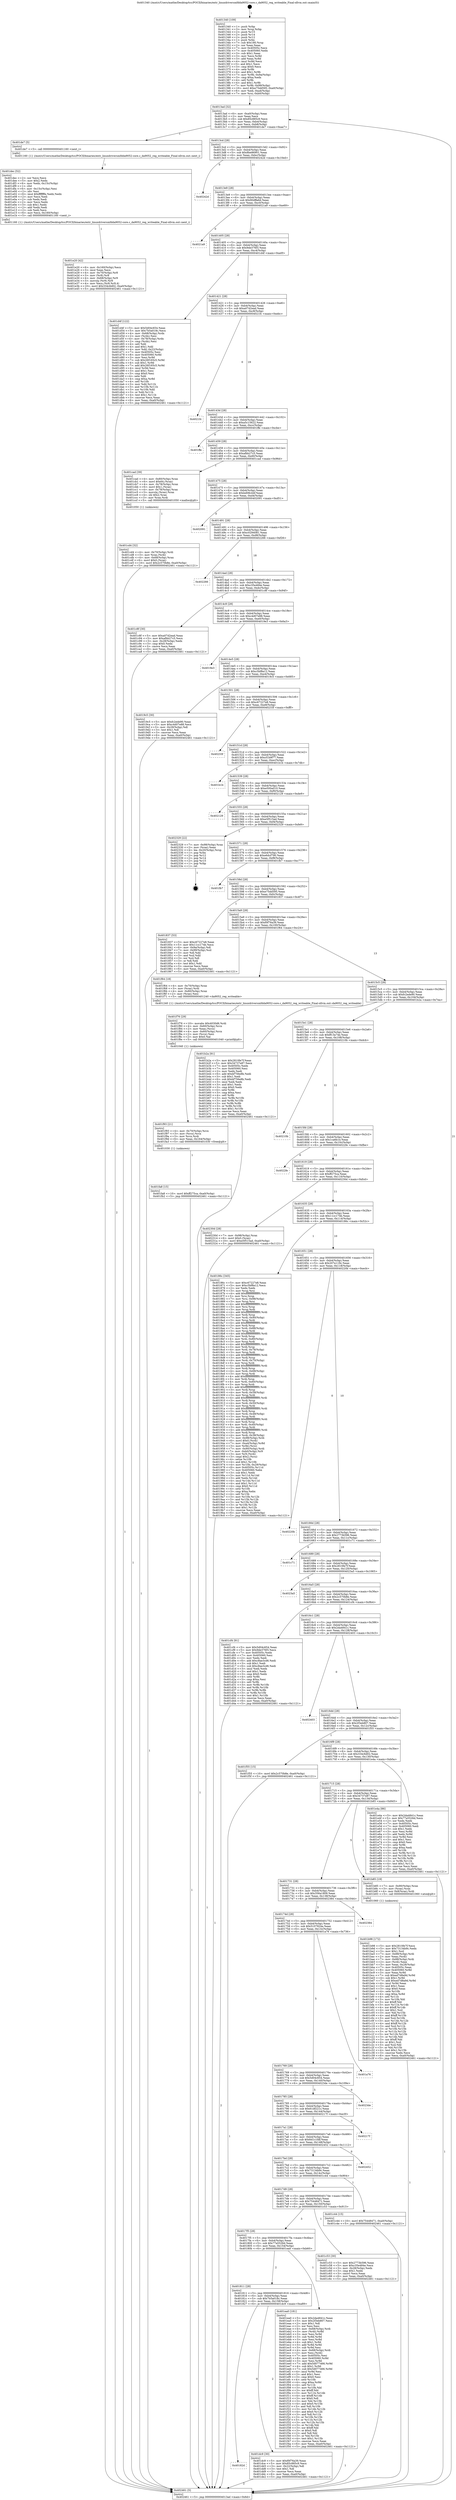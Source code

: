 digraph "0x401340" {
  label = "0x401340 (/mnt/c/Users/mathe/Desktop/tcc/POCII/binaries/extr_linuxdriversmfdda9052-core.c_da9052_reg_writeable_Final-ollvm.out::main(0))"
  labelloc = "t"
  node[shape=record]

  Entry [label="",width=0.3,height=0.3,shape=circle,fillcolor=black,style=filled]
  "0x4013ad" [label="{
     0x4013ad [32]\l
     | [instrs]\l
     &nbsp;&nbsp;0x4013ad \<+6\>: mov -0xa0(%rbp),%eax\l
     &nbsp;&nbsp;0x4013b3 \<+2\>: mov %eax,%ecx\l
     &nbsp;&nbsp;0x4013b5 \<+6\>: sub $0x85c885c9,%ecx\l
     &nbsp;&nbsp;0x4013bb \<+6\>: mov %eax,-0xb4(%rbp)\l
     &nbsp;&nbsp;0x4013c1 \<+6\>: mov %ecx,-0xb8(%rbp)\l
     &nbsp;&nbsp;0x4013c7 \<+6\>: je 0000000000401de7 \<main+0xaa7\>\l
  }"]
  "0x401de7" [label="{
     0x401de7 [5]\l
     | [instrs]\l
     &nbsp;&nbsp;0x401de7 \<+5\>: call 0000000000401160 \<next_i\>\l
     | [calls]\l
     &nbsp;&nbsp;0x401160 \{1\} (/mnt/c/Users/mathe/Desktop/tcc/POCII/binaries/extr_linuxdriversmfdda9052-core.c_da9052_reg_writeable_Final-ollvm.out::next_i)\l
  }"]
  "0x4013cd" [label="{
     0x4013cd [28]\l
     | [instrs]\l
     &nbsp;&nbsp;0x4013cd \<+5\>: jmp 00000000004013d2 \<main+0x92\>\l
     &nbsp;&nbsp;0x4013d2 \<+6\>: mov -0xb4(%rbp),%eax\l
     &nbsp;&nbsp;0x4013d8 \<+5\>: sub $0x8be86901,%eax\l
     &nbsp;&nbsp;0x4013dd \<+6\>: mov %eax,-0xbc(%rbp)\l
     &nbsp;&nbsp;0x4013e3 \<+6\>: je 000000000040242d \<main+0x10ed\>\l
  }"]
  Exit [label="",width=0.3,height=0.3,shape=circle,fillcolor=black,style=filled,peripheries=2]
  "0x40242d" [label="{
     0x40242d\l
  }", style=dashed]
  "0x4013e9" [label="{
     0x4013e9 [28]\l
     | [instrs]\l
     &nbsp;&nbsp;0x4013e9 \<+5\>: jmp 00000000004013ee \<main+0xae\>\l
     &nbsp;&nbsp;0x4013ee \<+6\>: mov -0xb4(%rbp),%eax\l
     &nbsp;&nbsp;0x4013f4 \<+5\>: sub $0x90dffa6d,%eax\l
     &nbsp;&nbsp;0x4013f9 \<+6\>: mov %eax,-0xc0(%rbp)\l
     &nbsp;&nbsp;0x4013ff \<+6\>: je 00000000004021a9 \<main+0xe69\>\l
  }"]
  "0x401fa8" [label="{
     0x401fa8 [15]\l
     | [instrs]\l
     &nbsp;&nbsp;0x401fa8 \<+10\>: movl $0xff275ca,-0xa0(%rbp)\l
     &nbsp;&nbsp;0x401fb2 \<+5\>: jmp 0000000000402461 \<main+0x1121\>\l
  }"]
  "0x4021a9" [label="{
     0x4021a9\l
  }", style=dashed]
  "0x401405" [label="{
     0x401405 [28]\l
     | [instrs]\l
     &nbsp;&nbsp;0x401405 \<+5\>: jmp 000000000040140a \<main+0xca\>\l
     &nbsp;&nbsp;0x40140a \<+6\>: mov -0xb4(%rbp),%eax\l
     &nbsp;&nbsp;0x401410 \<+5\>: sub $0x9de376f3,%eax\l
     &nbsp;&nbsp;0x401415 \<+6\>: mov %eax,-0xc4(%rbp)\l
     &nbsp;&nbsp;0x40141b \<+6\>: je 0000000000401d4f \<main+0xa0f\>\l
  }"]
  "0x401f93" [label="{
     0x401f93 [21]\l
     | [instrs]\l
     &nbsp;&nbsp;0x401f93 \<+4\>: mov -0x70(%rbp),%rcx\l
     &nbsp;&nbsp;0x401f97 \<+3\>: mov (%rcx),%rcx\l
     &nbsp;&nbsp;0x401f9a \<+3\>: mov %rcx,%rdi\l
     &nbsp;&nbsp;0x401f9d \<+6\>: mov %eax,-0x164(%rbp)\l
     &nbsp;&nbsp;0x401fa3 \<+5\>: call 0000000000401030 \<free@plt\>\l
     | [calls]\l
     &nbsp;&nbsp;0x401030 \{1\} (unknown)\l
  }"]
  "0x401d4f" [label="{
     0x401d4f [122]\l
     | [instrs]\l
     &nbsp;&nbsp;0x401d4f \<+5\>: mov $0x5d04c654,%eax\l
     &nbsp;&nbsp;0x401d54 \<+5\>: mov $0x7b5a018c,%ecx\l
     &nbsp;&nbsp;0x401d59 \<+4\>: mov -0x68(%rbp),%rdx\l
     &nbsp;&nbsp;0x401d5d \<+2\>: mov (%rdx),%esi\l
     &nbsp;&nbsp;0x401d5f \<+4\>: mov -0x78(%rbp),%rdx\l
     &nbsp;&nbsp;0x401d63 \<+2\>: cmp (%rdx),%esi\l
     &nbsp;&nbsp;0x401d65 \<+4\>: setl %dil\l
     &nbsp;&nbsp;0x401d69 \<+4\>: and $0x1,%dil\l
     &nbsp;&nbsp;0x401d6d \<+4\>: mov %dil,-0x22(%rbp)\l
     &nbsp;&nbsp;0x401d71 \<+7\>: mov 0x40505c,%esi\l
     &nbsp;&nbsp;0x401d78 \<+8\>: mov 0x405060,%r8d\l
     &nbsp;&nbsp;0x401d80 \<+3\>: mov %esi,%r9d\l
     &nbsp;&nbsp;0x401d83 \<+7\>: sub $0x26f165c5,%r9d\l
     &nbsp;&nbsp;0x401d8a \<+4\>: sub $0x1,%r9d\l
     &nbsp;&nbsp;0x401d8e \<+7\>: add $0x26f165c5,%r9d\l
     &nbsp;&nbsp;0x401d95 \<+4\>: imul %r9d,%esi\l
     &nbsp;&nbsp;0x401d99 \<+3\>: and $0x1,%esi\l
     &nbsp;&nbsp;0x401d9c \<+3\>: cmp $0x0,%esi\l
     &nbsp;&nbsp;0x401d9f \<+4\>: sete %dil\l
     &nbsp;&nbsp;0x401da3 \<+4\>: cmp $0xa,%r8d\l
     &nbsp;&nbsp;0x401da7 \<+4\>: setl %r10b\l
     &nbsp;&nbsp;0x401dab \<+3\>: mov %dil,%r11b\l
     &nbsp;&nbsp;0x401dae \<+3\>: and %r10b,%r11b\l
     &nbsp;&nbsp;0x401db1 \<+3\>: xor %r10b,%dil\l
     &nbsp;&nbsp;0x401db4 \<+3\>: or %dil,%r11b\l
     &nbsp;&nbsp;0x401db7 \<+4\>: test $0x1,%r11b\l
     &nbsp;&nbsp;0x401dbb \<+3\>: cmovne %ecx,%eax\l
     &nbsp;&nbsp;0x401dbe \<+6\>: mov %eax,-0xa0(%rbp)\l
     &nbsp;&nbsp;0x401dc4 \<+5\>: jmp 0000000000402461 \<main+0x1121\>\l
  }"]
  "0x401421" [label="{
     0x401421 [28]\l
     | [instrs]\l
     &nbsp;&nbsp;0x401421 \<+5\>: jmp 0000000000401426 \<main+0xe6\>\l
     &nbsp;&nbsp;0x401426 \<+6\>: mov -0xb4(%rbp),%eax\l
     &nbsp;&nbsp;0x40142c \<+5\>: sub $0xa07d2ead,%eax\l
     &nbsp;&nbsp;0x401431 \<+6\>: mov %eax,-0xc8(%rbp)\l
     &nbsp;&nbsp;0x401437 \<+6\>: je 00000000004021fc \<main+0xebc\>\l
  }"]
  "0x401f76" [label="{
     0x401f76 [29]\l
     | [instrs]\l
     &nbsp;&nbsp;0x401f76 \<+10\>: movabs $0x4030d6,%rdi\l
     &nbsp;&nbsp;0x401f80 \<+4\>: mov -0x60(%rbp),%rcx\l
     &nbsp;&nbsp;0x401f84 \<+2\>: mov %eax,(%rcx)\l
     &nbsp;&nbsp;0x401f86 \<+4\>: mov -0x60(%rbp),%rcx\l
     &nbsp;&nbsp;0x401f8a \<+2\>: mov (%rcx),%esi\l
     &nbsp;&nbsp;0x401f8c \<+2\>: mov $0x0,%al\l
     &nbsp;&nbsp;0x401f8e \<+5\>: call 0000000000401040 \<printf@plt\>\l
     | [calls]\l
     &nbsp;&nbsp;0x401040 \{1\} (unknown)\l
  }"]
  "0x4021fc" [label="{
     0x4021fc\l
  }", style=dashed]
  "0x40143d" [label="{
     0x40143d [28]\l
     | [instrs]\l
     &nbsp;&nbsp;0x40143d \<+5\>: jmp 0000000000401442 \<main+0x102\>\l
     &nbsp;&nbsp;0x401442 \<+6\>: mov -0xb4(%rbp),%eax\l
     &nbsp;&nbsp;0x401448 \<+5\>: sub $0xa5c15622,%eax\l
     &nbsp;&nbsp;0x40144d \<+6\>: mov %eax,-0xcc(%rbp)\l
     &nbsp;&nbsp;0x401453 \<+6\>: je 0000000000401ffe \<main+0xcbe\>\l
  }"]
  "0x401e20" [label="{
     0x401e20 [42]\l
     | [instrs]\l
     &nbsp;&nbsp;0x401e20 \<+6\>: mov -0x160(%rbp),%ecx\l
     &nbsp;&nbsp;0x401e26 \<+3\>: imul %eax,%ecx\l
     &nbsp;&nbsp;0x401e29 \<+4\>: mov -0x70(%rbp),%r8\l
     &nbsp;&nbsp;0x401e2d \<+3\>: mov (%r8),%r8\l
     &nbsp;&nbsp;0x401e30 \<+4\>: mov -0x68(%rbp),%r9\l
     &nbsp;&nbsp;0x401e34 \<+3\>: movslq (%r9),%r9\l
     &nbsp;&nbsp;0x401e37 \<+4\>: mov %ecx,(%r8,%r9,4)\l
     &nbsp;&nbsp;0x401e3b \<+10\>: movl $0x334c6d02,-0xa0(%rbp)\l
     &nbsp;&nbsp;0x401e45 \<+5\>: jmp 0000000000402461 \<main+0x1121\>\l
  }"]
  "0x401ffe" [label="{
     0x401ffe\l
  }", style=dashed]
  "0x401459" [label="{
     0x401459 [28]\l
     | [instrs]\l
     &nbsp;&nbsp;0x401459 \<+5\>: jmp 000000000040145e \<main+0x11e\>\l
     &nbsp;&nbsp;0x40145e \<+6\>: mov -0xb4(%rbp),%eax\l
     &nbsp;&nbsp;0x401464 \<+5\>: sub $0xafbb27c5,%eax\l
     &nbsp;&nbsp;0x401469 \<+6\>: mov %eax,-0xd0(%rbp)\l
     &nbsp;&nbsp;0x40146f \<+6\>: je 0000000000401cad \<main+0x96d\>\l
  }"]
  "0x401dec" [label="{
     0x401dec [52]\l
     | [instrs]\l
     &nbsp;&nbsp;0x401dec \<+2\>: xor %ecx,%ecx\l
     &nbsp;&nbsp;0x401dee \<+5\>: mov $0x2,%edx\l
     &nbsp;&nbsp;0x401df3 \<+6\>: mov %edx,-0x15c(%rbp)\l
     &nbsp;&nbsp;0x401df9 \<+1\>: cltd\l
     &nbsp;&nbsp;0x401dfa \<+6\>: mov -0x15c(%rbp),%esi\l
     &nbsp;&nbsp;0x401e00 \<+2\>: idiv %esi\l
     &nbsp;&nbsp;0x401e02 \<+6\>: imul $0xfffffffe,%edx,%edx\l
     &nbsp;&nbsp;0x401e08 \<+2\>: mov %ecx,%edi\l
     &nbsp;&nbsp;0x401e0a \<+2\>: sub %edx,%edi\l
     &nbsp;&nbsp;0x401e0c \<+2\>: mov %ecx,%edx\l
     &nbsp;&nbsp;0x401e0e \<+3\>: sub $0x1,%edx\l
     &nbsp;&nbsp;0x401e11 \<+2\>: add %edx,%edi\l
     &nbsp;&nbsp;0x401e13 \<+2\>: sub %edi,%ecx\l
     &nbsp;&nbsp;0x401e15 \<+6\>: mov %ecx,-0x160(%rbp)\l
     &nbsp;&nbsp;0x401e1b \<+5\>: call 0000000000401160 \<next_i\>\l
     | [calls]\l
     &nbsp;&nbsp;0x401160 \{1\} (/mnt/c/Users/mathe/Desktop/tcc/POCII/binaries/extr_linuxdriversmfdda9052-core.c_da9052_reg_writeable_Final-ollvm.out::next_i)\l
  }"]
  "0x401cad" [label="{
     0x401cad [39]\l
     | [instrs]\l
     &nbsp;&nbsp;0x401cad \<+4\>: mov -0x80(%rbp),%rax\l
     &nbsp;&nbsp;0x401cb1 \<+6\>: movl $0x64,(%rax)\l
     &nbsp;&nbsp;0x401cb7 \<+4\>: mov -0x78(%rbp),%rax\l
     &nbsp;&nbsp;0x401cbb \<+6\>: movl $0x1,(%rax)\l
     &nbsp;&nbsp;0x401cc1 \<+4\>: mov -0x78(%rbp),%rax\l
     &nbsp;&nbsp;0x401cc5 \<+3\>: movslq (%rax),%rax\l
     &nbsp;&nbsp;0x401cc8 \<+4\>: shl $0x2,%rax\l
     &nbsp;&nbsp;0x401ccc \<+3\>: mov %rax,%rdi\l
     &nbsp;&nbsp;0x401ccf \<+5\>: call 0000000000401050 \<malloc@plt\>\l
     | [calls]\l
     &nbsp;&nbsp;0x401050 \{1\} (unknown)\l
  }"]
  "0x401475" [label="{
     0x401475 [28]\l
     | [instrs]\l
     &nbsp;&nbsp;0x401475 \<+5\>: jmp 000000000040147a \<main+0x13a\>\l
     &nbsp;&nbsp;0x40147a \<+6\>: mov -0xb4(%rbp),%eax\l
     &nbsp;&nbsp;0x401480 \<+5\>: sub $0xbd08c44f,%eax\l
     &nbsp;&nbsp;0x401485 \<+6\>: mov %eax,-0xd4(%rbp)\l
     &nbsp;&nbsp;0x40148b \<+6\>: je 0000000000402091 \<main+0xd51\>\l
  }"]
  "0x40182d" [label="{
     0x40182d\l
  }", style=dashed]
  "0x402091" [label="{
     0x402091\l
  }", style=dashed]
  "0x401491" [label="{
     0x401491 [28]\l
     | [instrs]\l
     &nbsp;&nbsp;0x401491 \<+5\>: jmp 0000000000401496 \<main+0x156\>\l
     &nbsp;&nbsp;0x401496 \<+6\>: mov -0xb4(%rbp),%eax\l
     &nbsp;&nbsp;0x40149c \<+5\>: sub $0xc0294081,%eax\l
     &nbsp;&nbsp;0x4014a1 \<+6\>: mov %eax,-0xd8(%rbp)\l
     &nbsp;&nbsp;0x4014a7 \<+6\>: je 0000000000402266 \<main+0xf26\>\l
  }"]
  "0x401dc9" [label="{
     0x401dc9 [30]\l
     | [instrs]\l
     &nbsp;&nbsp;0x401dc9 \<+5\>: mov $0xf0f76a39,%eax\l
     &nbsp;&nbsp;0x401dce \<+5\>: mov $0x85c885c9,%ecx\l
     &nbsp;&nbsp;0x401dd3 \<+3\>: mov -0x22(%rbp),%dl\l
     &nbsp;&nbsp;0x401dd6 \<+3\>: test $0x1,%dl\l
     &nbsp;&nbsp;0x401dd9 \<+3\>: cmovne %ecx,%eax\l
     &nbsp;&nbsp;0x401ddc \<+6\>: mov %eax,-0xa0(%rbp)\l
     &nbsp;&nbsp;0x401de2 \<+5\>: jmp 0000000000402461 \<main+0x1121\>\l
  }"]
  "0x402266" [label="{
     0x402266\l
  }", style=dashed]
  "0x4014ad" [label="{
     0x4014ad [28]\l
     | [instrs]\l
     &nbsp;&nbsp;0x4014ad \<+5\>: jmp 00000000004014b2 \<main+0x172\>\l
     &nbsp;&nbsp;0x4014b2 \<+6\>: mov -0xb4(%rbp),%eax\l
     &nbsp;&nbsp;0x4014b8 \<+5\>: sub $0xc35e484e,%eax\l
     &nbsp;&nbsp;0x4014bd \<+6\>: mov %eax,-0xdc(%rbp)\l
     &nbsp;&nbsp;0x4014c3 \<+6\>: je 0000000000401c8f \<main+0x94f\>\l
  }"]
  "0x401811" [label="{
     0x401811 [28]\l
     | [instrs]\l
     &nbsp;&nbsp;0x401811 \<+5\>: jmp 0000000000401816 \<main+0x4d6\>\l
     &nbsp;&nbsp;0x401816 \<+6\>: mov -0xb4(%rbp),%eax\l
     &nbsp;&nbsp;0x40181c \<+5\>: sub $0x7b5a018c,%eax\l
     &nbsp;&nbsp;0x401821 \<+6\>: mov %eax,-0x158(%rbp)\l
     &nbsp;&nbsp;0x401827 \<+6\>: je 0000000000401dc9 \<main+0xa89\>\l
  }"]
  "0x401c8f" [label="{
     0x401c8f [30]\l
     | [instrs]\l
     &nbsp;&nbsp;0x401c8f \<+5\>: mov $0xa07d2ead,%eax\l
     &nbsp;&nbsp;0x401c94 \<+5\>: mov $0xafbb27c5,%ecx\l
     &nbsp;&nbsp;0x401c99 \<+3\>: mov -0x28(%rbp),%edx\l
     &nbsp;&nbsp;0x401c9c \<+3\>: cmp $0x0,%edx\l
     &nbsp;&nbsp;0x401c9f \<+3\>: cmove %ecx,%eax\l
     &nbsp;&nbsp;0x401ca2 \<+6\>: mov %eax,-0xa0(%rbp)\l
     &nbsp;&nbsp;0x401ca8 \<+5\>: jmp 0000000000402461 \<main+0x1121\>\l
  }"]
  "0x4014c9" [label="{
     0x4014c9 [28]\l
     | [instrs]\l
     &nbsp;&nbsp;0x4014c9 \<+5\>: jmp 00000000004014ce \<main+0x18e\>\l
     &nbsp;&nbsp;0x4014ce \<+6\>: mov -0xb4(%rbp),%eax\l
     &nbsp;&nbsp;0x4014d4 \<+5\>: sub $0xc4d07e88,%eax\l
     &nbsp;&nbsp;0x4014d9 \<+6\>: mov %eax,-0xe0(%rbp)\l
     &nbsp;&nbsp;0x4014df \<+6\>: je 00000000004019e3 \<main+0x6a3\>\l
  }"]
  "0x401ea0" [label="{
     0x401ea0 [181]\l
     | [instrs]\l
     &nbsp;&nbsp;0x401ea0 \<+5\>: mov $0x2da4841c,%eax\l
     &nbsp;&nbsp;0x401ea5 \<+5\>: mov $0x2f3eb807,%ecx\l
     &nbsp;&nbsp;0x401eaa \<+2\>: mov $0x1,%dl\l
     &nbsp;&nbsp;0x401eac \<+2\>: xor %esi,%esi\l
     &nbsp;&nbsp;0x401eae \<+4\>: mov -0x68(%rbp),%rdi\l
     &nbsp;&nbsp;0x401eb2 \<+3\>: mov (%rdi),%r8d\l
     &nbsp;&nbsp;0x401eb5 \<+3\>: mov %esi,%r9d\l
     &nbsp;&nbsp;0x401eb8 \<+3\>: sub %r8d,%r9d\l
     &nbsp;&nbsp;0x401ebb \<+3\>: mov %esi,%r8d\l
     &nbsp;&nbsp;0x401ebe \<+4\>: sub $0x1,%r8d\l
     &nbsp;&nbsp;0x401ec2 \<+3\>: add %r8d,%r9d\l
     &nbsp;&nbsp;0x401ec5 \<+3\>: sub %r9d,%esi\l
     &nbsp;&nbsp;0x401ec8 \<+4\>: mov -0x68(%rbp),%rdi\l
     &nbsp;&nbsp;0x401ecc \<+2\>: mov %esi,(%rdi)\l
     &nbsp;&nbsp;0x401ece \<+7\>: mov 0x40505c,%esi\l
     &nbsp;&nbsp;0x401ed5 \<+8\>: mov 0x405060,%r8d\l
     &nbsp;&nbsp;0x401edd \<+3\>: mov %esi,%r9d\l
     &nbsp;&nbsp;0x401ee0 \<+7\>: add $0x5d077466,%r9d\l
     &nbsp;&nbsp;0x401ee7 \<+4\>: sub $0x1,%r9d\l
     &nbsp;&nbsp;0x401eeb \<+7\>: sub $0x5d077466,%r9d\l
     &nbsp;&nbsp;0x401ef2 \<+4\>: imul %r9d,%esi\l
     &nbsp;&nbsp;0x401ef6 \<+3\>: and $0x1,%esi\l
     &nbsp;&nbsp;0x401ef9 \<+3\>: cmp $0x0,%esi\l
     &nbsp;&nbsp;0x401efc \<+4\>: sete %r10b\l
     &nbsp;&nbsp;0x401f00 \<+4\>: cmp $0xa,%r8d\l
     &nbsp;&nbsp;0x401f04 \<+4\>: setl %r11b\l
     &nbsp;&nbsp;0x401f08 \<+3\>: mov %r10b,%bl\l
     &nbsp;&nbsp;0x401f0b \<+3\>: xor $0xff,%bl\l
     &nbsp;&nbsp;0x401f0e \<+3\>: mov %r11b,%r14b\l
     &nbsp;&nbsp;0x401f11 \<+4\>: xor $0xff,%r14b\l
     &nbsp;&nbsp;0x401f15 \<+3\>: xor $0x0,%dl\l
     &nbsp;&nbsp;0x401f18 \<+3\>: mov %bl,%r15b\l
     &nbsp;&nbsp;0x401f1b \<+4\>: and $0x0,%r15b\l
     &nbsp;&nbsp;0x401f1f \<+3\>: and %dl,%r10b\l
     &nbsp;&nbsp;0x401f22 \<+3\>: mov %r14b,%r12b\l
     &nbsp;&nbsp;0x401f25 \<+4\>: and $0x0,%r12b\l
     &nbsp;&nbsp;0x401f29 \<+3\>: and %dl,%r11b\l
     &nbsp;&nbsp;0x401f2c \<+3\>: or %r10b,%r15b\l
     &nbsp;&nbsp;0x401f2f \<+3\>: or %r11b,%r12b\l
     &nbsp;&nbsp;0x401f32 \<+3\>: xor %r12b,%r15b\l
     &nbsp;&nbsp;0x401f35 \<+3\>: or %r14b,%bl\l
     &nbsp;&nbsp;0x401f38 \<+3\>: xor $0xff,%bl\l
     &nbsp;&nbsp;0x401f3b \<+3\>: or $0x0,%dl\l
     &nbsp;&nbsp;0x401f3e \<+2\>: and %dl,%bl\l
     &nbsp;&nbsp;0x401f40 \<+3\>: or %bl,%r15b\l
     &nbsp;&nbsp;0x401f43 \<+4\>: test $0x1,%r15b\l
     &nbsp;&nbsp;0x401f47 \<+3\>: cmovne %ecx,%eax\l
     &nbsp;&nbsp;0x401f4a \<+6\>: mov %eax,-0xa0(%rbp)\l
     &nbsp;&nbsp;0x401f50 \<+5\>: jmp 0000000000402461 \<main+0x1121\>\l
  }"]
  "0x4019e3" [label="{
     0x4019e3\l
  }", style=dashed]
  "0x4014e5" [label="{
     0x4014e5 [28]\l
     | [instrs]\l
     &nbsp;&nbsp;0x4014e5 \<+5\>: jmp 00000000004014ea \<main+0x1aa\>\l
     &nbsp;&nbsp;0x4014ea \<+6\>: mov -0xb4(%rbp),%eax\l
     &nbsp;&nbsp;0x4014f0 \<+5\>: sub $0xc5bf8a12,%eax\l
     &nbsp;&nbsp;0x4014f5 \<+6\>: mov %eax,-0xe4(%rbp)\l
     &nbsp;&nbsp;0x4014fb \<+6\>: je 00000000004019c5 \<main+0x685\>\l
  }"]
  "0x401cd4" [label="{
     0x401cd4 [32]\l
     | [instrs]\l
     &nbsp;&nbsp;0x401cd4 \<+4\>: mov -0x70(%rbp),%rdi\l
     &nbsp;&nbsp;0x401cd8 \<+3\>: mov %rax,(%rdi)\l
     &nbsp;&nbsp;0x401cdb \<+4\>: mov -0x68(%rbp),%rax\l
     &nbsp;&nbsp;0x401cdf \<+6\>: movl $0x0,(%rax)\l
     &nbsp;&nbsp;0x401ce5 \<+10\>: movl $0x2c570b8e,-0xa0(%rbp)\l
     &nbsp;&nbsp;0x401cef \<+5\>: jmp 0000000000402461 \<main+0x1121\>\l
  }"]
  "0x4019c5" [label="{
     0x4019c5 [30]\l
     | [instrs]\l
     &nbsp;&nbsp;0x4019c5 \<+5\>: mov $0xfc2ede90,%eax\l
     &nbsp;&nbsp;0x4019ca \<+5\>: mov $0xc4d07e88,%ecx\l
     &nbsp;&nbsp;0x4019cf \<+3\>: mov -0x29(%rbp),%dl\l
     &nbsp;&nbsp;0x4019d2 \<+3\>: test $0x1,%dl\l
     &nbsp;&nbsp;0x4019d5 \<+3\>: cmovne %ecx,%eax\l
     &nbsp;&nbsp;0x4019d8 \<+6\>: mov %eax,-0xa0(%rbp)\l
     &nbsp;&nbsp;0x4019de \<+5\>: jmp 0000000000402461 \<main+0x1121\>\l
  }"]
  "0x401501" [label="{
     0x401501 [28]\l
     | [instrs]\l
     &nbsp;&nbsp;0x401501 \<+5\>: jmp 0000000000401506 \<main+0x1c6\>\l
     &nbsp;&nbsp;0x401506 \<+6\>: mov -0xb4(%rbp),%eax\l
     &nbsp;&nbsp;0x40150c \<+5\>: sub $0xc67227e8,%eax\l
     &nbsp;&nbsp;0x401511 \<+6\>: mov %eax,-0xe8(%rbp)\l
     &nbsp;&nbsp;0x401517 \<+6\>: je 000000000040233f \<main+0xfff\>\l
  }"]
  "0x4017f5" [label="{
     0x4017f5 [28]\l
     | [instrs]\l
     &nbsp;&nbsp;0x4017f5 \<+5\>: jmp 00000000004017fa \<main+0x4ba\>\l
     &nbsp;&nbsp;0x4017fa \<+6\>: mov -0xb4(%rbp),%eax\l
     &nbsp;&nbsp;0x401800 \<+5\>: sub $0x77a5526d,%eax\l
     &nbsp;&nbsp;0x401805 \<+6\>: mov %eax,-0x154(%rbp)\l
     &nbsp;&nbsp;0x40180b \<+6\>: je 0000000000401ea0 \<main+0xb60\>\l
  }"]
  "0x40233f" [label="{
     0x40233f\l
  }", style=dashed]
  "0x40151d" [label="{
     0x40151d [28]\l
     | [instrs]\l
     &nbsp;&nbsp;0x40151d \<+5\>: jmp 0000000000401522 \<main+0x1e2\>\l
     &nbsp;&nbsp;0x401522 \<+6\>: mov -0xb4(%rbp),%eax\l
     &nbsp;&nbsp;0x401528 \<+5\>: sub $0xcf1b9f77,%eax\l
     &nbsp;&nbsp;0x40152d \<+6\>: mov %eax,-0xec(%rbp)\l
     &nbsp;&nbsp;0x401533 \<+6\>: je 0000000000401b1b \<main+0x7db\>\l
  }"]
  "0x401c53" [label="{
     0x401c53 [30]\l
     | [instrs]\l
     &nbsp;&nbsp;0x401c53 \<+5\>: mov $0x2773b596,%eax\l
     &nbsp;&nbsp;0x401c58 \<+5\>: mov $0xc35e484e,%ecx\l
     &nbsp;&nbsp;0x401c5d \<+3\>: mov -0x28(%rbp),%edx\l
     &nbsp;&nbsp;0x401c60 \<+3\>: cmp $0x1,%edx\l
     &nbsp;&nbsp;0x401c63 \<+3\>: cmovl %ecx,%eax\l
     &nbsp;&nbsp;0x401c66 \<+6\>: mov %eax,-0xa0(%rbp)\l
     &nbsp;&nbsp;0x401c6c \<+5\>: jmp 0000000000402461 \<main+0x1121\>\l
  }"]
  "0x401b1b" [label="{
     0x401b1b\l
  }", style=dashed]
  "0x401539" [label="{
     0x401539 [28]\l
     | [instrs]\l
     &nbsp;&nbsp;0x401539 \<+5\>: jmp 000000000040153e \<main+0x1fe\>\l
     &nbsp;&nbsp;0x40153e \<+6\>: mov -0xb4(%rbp),%eax\l
     &nbsp;&nbsp;0x401544 \<+5\>: sub $0xe500a010,%eax\l
     &nbsp;&nbsp;0x401549 \<+6\>: mov %eax,-0xf0(%rbp)\l
     &nbsp;&nbsp;0x40154f \<+6\>: je 0000000000402129 \<main+0xde9\>\l
  }"]
  "0x4017d9" [label="{
     0x4017d9 [28]\l
     | [instrs]\l
     &nbsp;&nbsp;0x4017d9 \<+5\>: jmp 00000000004017de \<main+0x49e\>\l
     &nbsp;&nbsp;0x4017de \<+6\>: mov -0xb4(%rbp),%eax\l
     &nbsp;&nbsp;0x4017e4 \<+5\>: sub $0x75448471,%eax\l
     &nbsp;&nbsp;0x4017e9 \<+6\>: mov %eax,-0x150(%rbp)\l
     &nbsp;&nbsp;0x4017ef \<+6\>: je 0000000000401c53 \<main+0x913\>\l
  }"]
  "0x402129" [label="{
     0x402129\l
  }", style=dashed]
  "0x401555" [label="{
     0x401555 [28]\l
     | [instrs]\l
     &nbsp;&nbsp;0x401555 \<+5\>: jmp 000000000040155a \<main+0x21a\>\l
     &nbsp;&nbsp;0x40155a \<+6\>: mov -0xb4(%rbp),%eax\l
     &nbsp;&nbsp;0x401560 \<+5\>: sub $0xe5f515ad,%eax\l
     &nbsp;&nbsp;0x401565 \<+6\>: mov %eax,-0xf4(%rbp)\l
     &nbsp;&nbsp;0x40156b \<+6\>: je 0000000000402329 \<main+0xfe9\>\l
  }"]
  "0x401c44" [label="{
     0x401c44 [15]\l
     | [instrs]\l
     &nbsp;&nbsp;0x401c44 \<+10\>: movl $0x75448471,-0xa0(%rbp)\l
     &nbsp;&nbsp;0x401c4e \<+5\>: jmp 0000000000402461 \<main+0x1121\>\l
  }"]
  "0x402329" [label="{
     0x402329 [22]\l
     | [instrs]\l
     &nbsp;&nbsp;0x402329 \<+7\>: mov -0x98(%rbp),%rax\l
     &nbsp;&nbsp;0x402330 \<+2\>: mov (%rax),%eax\l
     &nbsp;&nbsp;0x402332 \<+4\>: lea -0x20(%rbp),%rsp\l
     &nbsp;&nbsp;0x402336 \<+1\>: pop %rbx\l
     &nbsp;&nbsp;0x402337 \<+2\>: pop %r12\l
     &nbsp;&nbsp;0x402339 \<+2\>: pop %r14\l
     &nbsp;&nbsp;0x40233b \<+2\>: pop %r15\l
     &nbsp;&nbsp;0x40233d \<+1\>: pop %rbp\l
     &nbsp;&nbsp;0x40233e \<+1\>: ret\l
  }"]
  "0x401571" [label="{
     0x401571 [28]\l
     | [instrs]\l
     &nbsp;&nbsp;0x401571 \<+5\>: jmp 0000000000401576 \<main+0x236\>\l
     &nbsp;&nbsp;0x401576 \<+6\>: mov -0xb4(%rbp),%eax\l
     &nbsp;&nbsp;0x40157c \<+5\>: sub $0xe6dcf790,%eax\l
     &nbsp;&nbsp;0x401581 \<+6\>: mov %eax,-0xf8(%rbp)\l
     &nbsp;&nbsp;0x401587 \<+6\>: je 0000000000401fb7 \<main+0xc77\>\l
  }"]
  "0x4017bd" [label="{
     0x4017bd [28]\l
     | [instrs]\l
     &nbsp;&nbsp;0x4017bd \<+5\>: jmp 00000000004017c2 \<main+0x482\>\l
     &nbsp;&nbsp;0x4017c2 \<+6\>: mov -0xb4(%rbp),%eax\l
     &nbsp;&nbsp;0x4017c8 \<+5\>: sub $0x73134b9c,%eax\l
     &nbsp;&nbsp;0x4017cd \<+6\>: mov %eax,-0x14c(%rbp)\l
     &nbsp;&nbsp;0x4017d3 \<+6\>: je 0000000000401c44 \<main+0x904\>\l
  }"]
  "0x401fb7" [label="{
     0x401fb7\l
  }", style=dashed]
  "0x40158d" [label="{
     0x40158d [28]\l
     | [instrs]\l
     &nbsp;&nbsp;0x40158d \<+5\>: jmp 0000000000401592 \<main+0x252\>\l
     &nbsp;&nbsp;0x401592 \<+6\>: mov -0xb4(%rbp),%eax\l
     &nbsp;&nbsp;0x401598 \<+5\>: sub $0xe75dd595,%eax\l
     &nbsp;&nbsp;0x40159d \<+6\>: mov %eax,-0xfc(%rbp)\l
     &nbsp;&nbsp;0x4015a3 \<+6\>: je 0000000000401837 \<main+0x4f7\>\l
  }"]
  "0x402452" [label="{
     0x402452\l
  }", style=dashed]
  "0x401837" [label="{
     0x401837 [53]\l
     | [instrs]\l
     &nbsp;&nbsp;0x401837 \<+5\>: mov $0xc67227e8,%eax\l
     &nbsp;&nbsp;0x40183c \<+5\>: mov $0x11cc174b,%ecx\l
     &nbsp;&nbsp;0x401841 \<+6\>: mov -0x9a(%rbp),%dl\l
     &nbsp;&nbsp;0x401847 \<+7\>: mov -0x99(%rbp),%sil\l
     &nbsp;&nbsp;0x40184e \<+3\>: mov %dl,%dil\l
     &nbsp;&nbsp;0x401851 \<+3\>: and %sil,%dil\l
     &nbsp;&nbsp;0x401854 \<+3\>: xor %sil,%dl\l
     &nbsp;&nbsp;0x401857 \<+3\>: or %dl,%dil\l
     &nbsp;&nbsp;0x40185a \<+4\>: test $0x1,%dil\l
     &nbsp;&nbsp;0x40185e \<+3\>: cmovne %ecx,%eax\l
     &nbsp;&nbsp;0x401861 \<+6\>: mov %eax,-0xa0(%rbp)\l
     &nbsp;&nbsp;0x401867 \<+5\>: jmp 0000000000402461 \<main+0x1121\>\l
  }"]
  "0x4015a9" [label="{
     0x4015a9 [28]\l
     | [instrs]\l
     &nbsp;&nbsp;0x4015a9 \<+5\>: jmp 00000000004015ae \<main+0x26e\>\l
     &nbsp;&nbsp;0x4015ae \<+6\>: mov -0xb4(%rbp),%eax\l
     &nbsp;&nbsp;0x4015b4 \<+5\>: sub $0xf0f76a39,%eax\l
     &nbsp;&nbsp;0x4015b9 \<+6\>: mov %eax,-0x100(%rbp)\l
     &nbsp;&nbsp;0x4015bf \<+6\>: je 0000000000401f64 \<main+0xc24\>\l
  }"]
  "0x402461" [label="{
     0x402461 [5]\l
     | [instrs]\l
     &nbsp;&nbsp;0x402461 \<+5\>: jmp 00000000004013ad \<main+0x6d\>\l
  }"]
  "0x401340" [label="{
     0x401340 [109]\l
     | [instrs]\l
     &nbsp;&nbsp;0x401340 \<+1\>: push %rbp\l
     &nbsp;&nbsp;0x401341 \<+3\>: mov %rsp,%rbp\l
     &nbsp;&nbsp;0x401344 \<+2\>: push %r15\l
     &nbsp;&nbsp;0x401346 \<+2\>: push %r14\l
     &nbsp;&nbsp;0x401348 \<+2\>: push %r12\l
     &nbsp;&nbsp;0x40134a \<+1\>: push %rbx\l
     &nbsp;&nbsp;0x40134b \<+7\>: sub $0x180,%rsp\l
     &nbsp;&nbsp;0x401352 \<+2\>: xor %eax,%eax\l
     &nbsp;&nbsp;0x401354 \<+7\>: mov 0x40505c,%ecx\l
     &nbsp;&nbsp;0x40135b \<+7\>: mov 0x405060,%edx\l
     &nbsp;&nbsp;0x401362 \<+3\>: sub $0x1,%eax\l
     &nbsp;&nbsp;0x401365 \<+3\>: mov %ecx,%r8d\l
     &nbsp;&nbsp;0x401368 \<+3\>: add %eax,%r8d\l
     &nbsp;&nbsp;0x40136b \<+4\>: imul %r8d,%ecx\l
     &nbsp;&nbsp;0x40136f \<+3\>: and $0x1,%ecx\l
     &nbsp;&nbsp;0x401372 \<+3\>: cmp $0x0,%ecx\l
     &nbsp;&nbsp;0x401375 \<+4\>: sete %r9b\l
     &nbsp;&nbsp;0x401379 \<+4\>: and $0x1,%r9b\l
     &nbsp;&nbsp;0x40137d \<+7\>: mov %r9b,-0x9a(%rbp)\l
     &nbsp;&nbsp;0x401384 \<+3\>: cmp $0xa,%edx\l
     &nbsp;&nbsp;0x401387 \<+4\>: setl %r9b\l
     &nbsp;&nbsp;0x40138b \<+4\>: and $0x1,%r9b\l
     &nbsp;&nbsp;0x40138f \<+7\>: mov %r9b,-0x99(%rbp)\l
     &nbsp;&nbsp;0x401396 \<+10\>: movl $0xe75dd595,-0xa0(%rbp)\l
     &nbsp;&nbsp;0x4013a0 \<+6\>: mov %edi,-0xa4(%rbp)\l
     &nbsp;&nbsp;0x4013a6 \<+7\>: mov %rsi,-0xb0(%rbp)\l
  }"]
  "0x4017a1" [label="{
     0x4017a1 [28]\l
     | [instrs]\l
     &nbsp;&nbsp;0x4017a1 \<+5\>: jmp 00000000004017a6 \<main+0x466\>\l
     &nbsp;&nbsp;0x4017a6 \<+6\>: mov -0xb4(%rbp),%eax\l
     &nbsp;&nbsp;0x4017ac \<+5\>: sub $0x6d1c1fdf,%eax\l
     &nbsp;&nbsp;0x4017b1 \<+6\>: mov %eax,-0x148(%rbp)\l
     &nbsp;&nbsp;0x4017b7 \<+6\>: je 0000000000402452 \<main+0x1112\>\l
  }"]
  "0x401f64" [label="{
     0x401f64 [18]\l
     | [instrs]\l
     &nbsp;&nbsp;0x401f64 \<+4\>: mov -0x70(%rbp),%rax\l
     &nbsp;&nbsp;0x401f68 \<+3\>: mov (%rax),%rdi\l
     &nbsp;&nbsp;0x401f6b \<+4\>: mov -0x80(%rbp),%rax\l
     &nbsp;&nbsp;0x401f6f \<+2\>: mov (%rax),%esi\l
     &nbsp;&nbsp;0x401f71 \<+5\>: call 0000000000401240 \<da9052_reg_writeable\>\l
     | [calls]\l
     &nbsp;&nbsp;0x401240 \{1\} (/mnt/c/Users/mathe/Desktop/tcc/POCII/binaries/extr_linuxdriversmfdda9052-core.c_da9052_reg_writeable_Final-ollvm.out::da9052_reg_writeable)\l
  }"]
  "0x4015c5" [label="{
     0x4015c5 [28]\l
     | [instrs]\l
     &nbsp;&nbsp;0x4015c5 \<+5\>: jmp 00000000004015ca \<main+0x28a\>\l
     &nbsp;&nbsp;0x4015ca \<+6\>: mov -0xb4(%rbp),%eax\l
     &nbsp;&nbsp;0x4015d0 \<+5\>: sub $0xfc2ede90,%eax\l
     &nbsp;&nbsp;0x4015d5 \<+6\>: mov %eax,-0x104(%rbp)\l
     &nbsp;&nbsp;0x4015db \<+6\>: je 0000000000401b2a \<main+0x7ea\>\l
  }"]
  "0x40217f" [label="{
     0x40217f\l
  }", style=dashed]
  "0x401b2a" [label="{
     0x401b2a [91]\l
     | [instrs]\l
     &nbsp;&nbsp;0x401b2a \<+5\>: mov $0x2810fe7f,%eax\l
     &nbsp;&nbsp;0x401b2f \<+5\>: mov $0x34737e87,%ecx\l
     &nbsp;&nbsp;0x401b34 \<+7\>: mov 0x40505c,%edx\l
     &nbsp;&nbsp;0x401b3b \<+7\>: mov 0x405060,%esi\l
     &nbsp;&nbsp;0x401b42 \<+2\>: mov %edx,%edi\l
     &nbsp;&nbsp;0x401b44 \<+6\>: add $0xbf756e8b,%edi\l
     &nbsp;&nbsp;0x401b4a \<+3\>: sub $0x1,%edi\l
     &nbsp;&nbsp;0x401b4d \<+6\>: sub $0xbf756e8b,%edi\l
     &nbsp;&nbsp;0x401b53 \<+3\>: imul %edi,%edx\l
     &nbsp;&nbsp;0x401b56 \<+3\>: and $0x1,%edx\l
     &nbsp;&nbsp;0x401b59 \<+3\>: cmp $0x0,%edx\l
     &nbsp;&nbsp;0x401b5c \<+4\>: sete %r8b\l
     &nbsp;&nbsp;0x401b60 \<+3\>: cmp $0xa,%esi\l
     &nbsp;&nbsp;0x401b63 \<+4\>: setl %r9b\l
     &nbsp;&nbsp;0x401b67 \<+3\>: mov %r8b,%r10b\l
     &nbsp;&nbsp;0x401b6a \<+3\>: and %r9b,%r10b\l
     &nbsp;&nbsp;0x401b6d \<+3\>: xor %r9b,%r8b\l
     &nbsp;&nbsp;0x401b70 \<+3\>: or %r8b,%r10b\l
     &nbsp;&nbsp;0x401b73 \<+4\>: test $0x1,%r10b\l
     &nbsp;&nbsp;0x401b77 \<+3\>: cmovne %ecx,%eax\l
     &nbsp;&nbsp;0x401b7a \<+6\>: mov %eax,-0xa0(%rbp)\l
     &nbsp;&nbsp;0x401b80 \<+5\>: jmp 0000000000402461 \<main+0x1121\>\l
  }"]
  "0x4015e1" [label="{
     0x4015e1 [28]\l
     | [instrs]\l
     &nbsp;&nbsp;0x4015e1 \<+5\>: jmp 00000000004015e6 \<main+0x2a6\>\l
     &nbsp;&nbsp;0x4015e6 \<+6\>: mov -0xb4(%rbp),%eax\l
     &nbsp;&nbsp;0x4015ec \<+5\>: sub $0xff13a74e,%eax\l
     &nbsp;&nbsp;0x4015f1 \<+6\>: mov %eax,-0x108(%rbp)\l
     &nbsp;&nbsp;0x4015f7 \<+6\>: je 000000000040210b \<main+0xdcb\>\l
  }"]
  "0x401785" [label="{
     0x401785 [28]\l
     | [instrs]\l
     &nbsp;&nbsp;0x401785 \<+5\>: jmp 000000000040178a \<main+0x44a\>\l
     &nbsp;&nbsp;0x40178a \<+6\>: mov -0xb4(%rbp),%eax\l
     &nbsp;&nbsp;0x401790 \<+5\>: sub $0x61df221c,%eax\l
     &nbsp;&nbsp;0x401795 \<+6\>: mov %eax,-0x144(%rbp)\l
     &nbsp;&nbsp;0x40179b \<+6\>: je 000000000040217f \<main+0xe3f\>\l
  }"]
  "0x40210b" [label="{
     0x40210b\l
  }", style=dashed]
  "0x4015fd" [label="{
     0x4015fd [28]\l
     | [instrs]\l
     &nbsp;&nbsp;0x4015fd \<+5\>: jmp 0000000000401602 \<main+0x2c2\>\l
     &nbsp;&nbsp;0x401602 \<+6\>: mov -0xb4(%rbp),%eax\l
     &nbsp;&nbsp;0x401608 \<+5\>: sub $0x1ca6b1e,%eax\l
     &nbsp;&nbsp;0x40160d \<+6\>: mov %eax,-0x10c(%rbp)\l
     &nbsp;&nbsp;0x401613 \<+6\>: je 00000000004022fe \<main+0xfbe\>\l
  }"]
  "0x4023de" [label="{
     0x4023de\l
  }", style=dashed]
  "0x4022fe" [label="{
     0x4022fe\l
  }", style=dashed]
  "0x401619" [label="{
     0x401619 [28]\l
     | [instrs]\l
     &nbsp;&nbsp;0x401619 \<+5\>: jmp 000000000040161e \<main+0x2de\>\l
     &nbsp;&nbsp;0x40161e \<+6\>: mov -0xb4(%rbp),%eax\l
     &nbsp;&nbsp;0x401624 \<+5\>: sub $0xff275ca,%eax\l
     &nbsp;&nbsp;0x401629 \<+6\>: mov %eax,-0x110(%rbp)\l
     &nbsp;&nbsp;0x40162f \<+6\>: je 000000000040230d \<main+0xfcd\>\l
  }"]
  "0x401769" [label="{
     0x401769 [28]\l
     | [instrs]\l
     &nbsp;&nbsp;0x401769 \<+5\>: jmp 000000000040176e \<main+0x42e\>\l
     &nbsp;&nbsp;0x40176e \<+6\>: mov -0xb4(%rbp),%eax\l
     &nbsp;&nbsp;0x401774 \<+5\>: sub $0x5d04c654,%eax\l
     &nbsp;&nbsp;0x401779 \<+6\>: mov %eax,-0x140(%rbp)\l
     &nbsp;&nbsp;0x40177f \<+6\>: je 00000000004023de \<main+0x109e\>\l
  }"]
  "0x40230d" [label="{
     0x40230d [28]\l
     | [instrs]\l
     &nbsp;&nbsp;0x40230d \<+7\>: mov -0x98(%rbp),%rax\l
     &nbsp;&nbsp;0x402314 \<+6\>: movl $0x0,(%rax)\l
     &nbsp;&nbsp;0x40231a \<+10\>: movl $0xe5f515ad,-0xa0(%rbp)\l
     &nbsp;&nbsp;0x402324 \<+5\>: jmp 0000000000402461 \<main+0x1121\>\l
  }"]
  "0x401635" [label="{
     0x401635 [28]\l
     | [instrs]\l
     &nbsp;&nbsp;0x401635 \<+5\>: jmp 000000000040163a \<main+0x2fa\>\l
     &nbsp;&nbsp;0x40163a \<+6\>: mov -0xb4(%rbp),%eax\l
     &nbsp;&nbsp;0x401640 \<+5\>: sub $0x11cc174b,%eax\l
     &nbsp;&nbsp;0x401645 \<+6\>: mov %eax,-0x114(%rbp)\l
     &nbsp;&nbsp;0x40164b \<+6\>: je 000000000040186c \<main+0x52c\>\l
  }"]
  "0x401a76" [label="{
     0x401a76\l
  }", style=dashed]
  "0x40186c" [label="{
     0x40186c [345]\l
     | [instrs]\l
     &nbsp;&nbsp;0x40186c \<+5\>: mov $0xc67227e8,%eax\l
     &nbsp;&nbsp;0x401871 \<+5\>: mov $0xc5bf8a12,%ecx\l
     &nbsp;&nbsp;0x401876 \<+2\>: xor %edx,%edx\l
     &nbsp;&nbsp;0x401878 \<+3\>: mov %rsp,%rsi\l
     &nbsp;&nbsp;0x40187b \<+4\>: add $0xfffffffffffffff0,%rsi\l
     &nbsp;&nbsp;0x40187f \<+3\>: mov %rsi,%rsp\l
     &nbsp;&nbsp;0x401882 \<+7\>: mov %rsi,-0x98(%rbp)\l
     &nbsp;&nbsp;0x401889 \<+3\>: mov %rsp,%rsi\l
     &nbsp;&nbsp;0x40188c \<+4\>: add $0xfffffffffffffff0,%rsi\l
     &nbsp;&nbsp;0x401890 \<+3\>: mov %rsi,%rsp\l
     &nbsp;&nbsp;0x401893 \<+3\>: mov %rsp,%rdi\l
     &nbsp;&nbsp;0x401896 \<+4\>: add $0xfffffffffffffff0,%rdi\l
     &nbsp;&nbsp;0x40189a \<+3\>: mov %rdi,%rsp\l
     &nbsp;&nbsp;0x40189d \<+7\>: mov %rdi,-0x90(%rbp)\l
     &nbsp;&nbsp;0x4018a4 \<+3\>: mov %rsp,%rdi\l
     &nbsp;&nbsp;0x4018a7 \<+4\>: add $0xfffffffffffffff0,%rdi\l
     &nbsp;&nbsp;0x4018ab \<+3\>: mov %rdi,%rsp\l
     &nbsp;&nbsp;0x4018ae \<+7\>: mov %rdi,-0x88(%rbp)\l
     &nbsp;&nbsp;0x4018b5 \<+3\>: mov %rsp,%rdi\l
     &nbsp;&nbsp;0x4018b8 \<+4\>: add $0xfffffffffffffff0,%rdi\l
     &nbsp;&nbsp;0x4018bc \<+3\>: mov %rdi,%rsp\l
     &nbsp;&nbsp;0x4018bf \<+4\>: mov %rdi,-0x80(%rbp)\l
     &nbsp;&nbsp;0x4018c3 \<+3\>: mov %rsp,%rdi\l
     &nbsp;&nbsp;0x4018c6 \<+4\>: add $0xfffffffffffffff0,%rdi\l
     &nbsp;&nbsp;0x4018ca \<+3\>: mov %rdi,%rsp\l
     &nbsp;&nbsp;0x4018cd \<+4\>: mov %rdi,-0x78(%rbp)\l
     &nbsp;&nbsp;0x4018d1 \<+3\>: mov %rsp,%rdi\l
     &nbsp;&nbsp;0x4018d4 \<+4\>: add $0xfffffffffffffff0,%rdi\l
     &nbsp;&nbsp;0x4018d8 \<+3\>: mov %rdi,%rsp\l
     &nbsp;&nbsp;0x4018db \<+4\>: mov %rdi,-0x70(%rbp)\l
     &nbsp;&nbsp;0x4018df \<+3\>: mov %rsp,%rdi\l
     &nbsp;&nbsp;0x4018e2 \<+4\>: add $0xfffffffffffffff0,%rdi\l
     &nbsp;&nbsp;0x4018e6 \<+3\>: mov %rdi,%rsp\l
     &nbsp;&nbsp;0x4018e9 \<+4\>: mov %rdi,-0x68(%rbp)\l
     &nbsp;&nbsp;0x4018ed \<+3\>: mov %rsp,%rdi\l
     &nbsp;&nbsp;0x4018f0 \<+4\>: add $0xfffffffffffffff0,%rdi\l
     &nbsp;&nbsp;0x4018f4 \<+3\>: mov %rdi,%rsp\l
     &nbsp;&nbsp;0x4018f7 \<+4\>: mov %rdi,-0x60(%rbp)\l
     &nbsp;&nbsp;0x4018fb \<+3\>: mov %rsp,%rdi\l
     &nbsp;&nbsp;0x4018fe \<+4\>: add $0xfffffffffffffff0,%rdi\l
     &nbsp;&nbsp;0x401902 \<+3\>: mov %rdi,%rsp\l
     &nbsp;&nbsp;0x401905 \<+4\>: mov %rdi,-0x58(%rbp)\l
     &nbsp;&nbsp;0x401909 \<+3\>: mov %rsp,%rdi\l
     &nbsp;&nbsp;0x40190c \<+4\>: add $0xfffffffffffffff0,%rdi\l
     &nbsp;&nbsp;0x401910 \<+3\>: mov %rdi,%rsp\l
     &nbsp;&nbsp;0x401913 \<+4\>: mov %rdi,-0x50(%rbp)\l
     &nbsp;&nbsp;0x401917 \<+3\>: mov %rsp,%rdi\l
     &nbsp;&nbsp;0x40191a \<+4\>: add $0xfffffffffffffff0,%rdi\l
     &nbsp;&nbsp;0x40191e \<+3\>: mov %rdi,%rsp\l
     &nbsp;&nbsp;0x401921 \<+4\>: mov %rdi,-0x48(%rbp)\l
     &nbsp;&nbsp;0x401925 \<+3\>: mov %rsp,%rdi\l
     &nbsp;&nbsp;0x401928 \<+4\>: add $0xfffffffffffffff0,%rdi\l
     &nbsp;&nbsp;0x40192c \<+3\>: mov %rdi,%rsp\l
     &nbsp;&nbsp;0x40192f \<+4\>: mov %rdi,-0x40(%rbp)\l
     &nbsp;&nbsp;0x401933 \<+3\>: mov %rsp,%rdi\l
     &nbsp;&nbsp;0x401936 \<+4\>: add $0xfffffffffffffff0,%rdi\l
     &nbsp;&nbsp;0x40193a \<+3\>: mov %rdi,%rsp\l
     &nbsp;&nbsp;0x40193d \<+4\>: mov %rdi,-0x38(%rbp)\l
     &nbsp;&nbsp;0x401941 \<+7\>: mov -0x98(%rbp),%rdi\l
     &nbsp;&nbsp;0x401948 \<+6\>: movl $0x0,(%rdi)\l
     &nbsp;&nbsp;0x40194e \<+7\>: mov -0xa4(%rbp),%r8d\l
     &nbsp;&nbsp;0x401955 \<+3\>: mov %r8d,(%rsi)\l
     &nbsp;&nbsp;0x401958 \<+7\>: mov -0x90(%rbp),%rdi\l
     &nbsp;&nbsp;0x40195f \<+7\>: mov -0xb0(%rbp),%r9\l
     &nbsp;&nbsp;0x401966 \<+3\>: mov %r9,(%rdi)\l
     &nbsp;&nbsp;0x401969 \<+3\>: cmpl $0x2,(%rsi)\l
     &nbsp;&nbsp;0x40196c \<+4\>: setne %r10b\l
     &nbsp;&nbsp;0x401970 \<+4\>: and $0x1,%r10b\l
     &nbsp;&nbsp;0x401974 \<+4\>: mov %r10b,-0x29(%rbp)\l
     &nbsp;&nbsp;0x401978 \<+8\>: mov 0x40505c,%r11d\l
     &nbsp;&nbsp;0x401980 \<+7\>: mov 0x405060,%ebx\l
     &nbsp;&nbsp;0x401987 \<+3\>: sub $0x1,%edx\l
     &nbsp;&nbsp;0x40198a \<+3\>: mov %r11d,%r14d\l
     &nbsp;&nbsp;0x40198d \<+3\>: add %edx,%r14d\l
     &nbsp;&nbsp;0x401990 \<+4\>: imul %r14d,%r11d\l
     &nbsp;&nbsp;0x401994 \<+4\>: and $0x1,%r11d\l
     &nbsp;&nbsp;0x401998 \<+4\>: cmp $0x0,%r11d\l
     &nbsp;&nbsp;0x40199c \<+4\>: sete %r10b\l
     &nbsp;&nbsp;0x4019a0 \<+3\>: cmp $0xa,%ebx\l
     &nbsp;&nbsp;0x4019a3 \<+4\>: setl %r15b\l
     &nbsp;&nbsp;0x4019a7 \<+3\>: mov %r10b,%r12b\l
     &nbsp;&nbsp;0x4019aa \<+3\>: and %r15b,%r12b\l
     &nbsp;&nbsp;0x4019ad \<+3\>: xor %r15b,%r10b\l
     &nbsp;&nbsp;0x4019b0 \<+3\>: or %r10b,%r12b\l
     &nbsp;&nbsp;0x4019b3 \<+4\>: test $0x1,%r12b\l
     &nbsp;&nbsp;0x4019b7 \<+3\>: cmovne %ecx,%eax\l
     &nbsp;&nbsp;0x4019ba \<+6\>: mov %eax,-0xa0(%rbp)\l
     &nbsp;&nbsp;0x4019c0 \<+5\>: jmp 0000000000402461 \<main+0x1121\>\l
  }"]
  "0x401651" [label="{
     0x401651 [28]\l
     | [instrs]\l
     &nbsp;&nbsp;0x401651 \<+5\>: jmp 0000000000401656 \<main+0x316\>\l
     &nbsp;&nbsp;0x401656 \<+6\>: mov -0xb4(%rbp),%eax\l
     &nbsp;&nbsp;0x40165c \<+5\>: sub $0x207e119c,%eax\l
     &nbsp;&nbsp;0x401661 \<+6\>: mov %eax,-0x118(%rbp)\l
     &nbsp;&nbsp;0x401667 \<+6\>: je 000000000040220b \<main+0xecb\>\l
  }"]
  "0x40174d" [label="{
     0x40174d [28]\l
     | [instrs]\l
     &nbsp;&nbsp;0x40174d \<+5\>: jmp 0000000000401752 \<main+0x412\>\l
     &nbsp;&nbsp;0x401752 \<+6\>: mov -0xb4(%rbp),%eax\l
     &nbsp;&nbsp;0x401758 \<+5\>: sub $0x5107924a,%eax\l
     &nbsp;&nbsp;0x40175d \<+6\>: mov %eax,-0x13c(%rbp)\l
     &nbsp;&nbsp;0x401763 \<+6\>: je 0000000000401a76 \<main+0x736\>\l
  }"]
  "0x402384" [label="{
     0x402384\l
  }", style=dashed]
  "0x40220b" [label="{
     0x40220b\l
  }", style=dashed]
  "0x40166d" [label="{
     0x40166d [28]\l
     | [instrs]\l
     &nbsp;&nbsp;0x40166d \<+5\>: jmp 0000000000401672 \<main+0x332\>\l
     &nbsp;&nbsp;0x401672 \<+6\>: mov -0xb4(%rbp),%eax\l
     &nbsp;&nbsp;0x401678 \<+5\>: sub $0x2773b596,%eax\l
     &nbsp;&nbsp;0x40167d \<+6\>: mov %eax,-0x11c(%rbp)\l
     &nbsp;&nbsp;0x401683 \<+6\>: je 0000000000401c71 \<main+0x931\>\l
  }"]
  "0x401b98" [label="{
     0x401b98 [172]\l
     | [instrs]\l
     &nbsp;&nbsp;0x401b98 \<+5\>: mov $0x2810fe7f,%ecx\l
     &nbsp;&nbsp;0x401b9d \<+5\>: mov $0x73134b9c,%edx\l
     &nbsp;&nbsp;0x401ba2 \<+3\>: mov $0x1,%sil\l
     &nbsp;&nbsp;0x401ba5 \<+7\>: mov -0x88(%rbp),%rdi\l
     &nbsp;&nbsp;0x401bac \<+2\>: mov %eax,(%rdi)\l
     &nbsp;&nbsp;0x401bae \<+7\>: mov -0x88(%rbp),%rdi\l
     &nbsp;&nbsp;0x401bb5 \<+2\>: mov (%rdi),%eax\l
     &nbsp;&nbsp;0x401bb7 \<+3\>: mov %eax,-0x28(%rbp)\l
     &nbsp;&nbsp;0x401bba \<+7\>: mov 0x40505c,%eax\l
     &nbsp;&nbsp;0x401bc1 \<+8\>: mov 0x405060,%r8d\l
     &nbsp;&nbsp;0x401bc9 \<+3\>: mov %eax,%r9d\l
     &nbsp;&nbsp;0x401bcc \<+7\>: sub $0xed7d8a9d,%r9d\l
     &nbsp;&nbsp;0x401bd3 \<+4\>: sub $0x1,%r9d\l
     &nbsp;&nbsp;0x401bd7 \<+7\>: add $0xed7d8a9d,%r9d\l
     &nbsp;&nbsp;0x401bde \<+4\>: imul %r9d,%eax\l
     &nbsp;&nbsp;0x401be2 \<+3\>: and $0x1,%eax\l
     &nbsp;&nbsp;0x401be5 \<+3\>: cmp $0x0,%eax\l
     &nbsp;&nbsp;0x401be8 \<+4\>: sete %r10b\l
     &nbsp;&nbsp;0x401bec \<+4\>: cmp $0xa,%r8d\l
     &nbsp;&nbsp;0x401bf0 \<+4\>: setl %r11b\l
     &nbsp;&nbsp;0x401bf4 \<+3\>: mov %r10b,%bl\l
     &nbsp;&nbsp;0x401bf7 \<+3\>: xor $0xff,%bl\l
     &nbsp;&nbsp;0x401bfa \<+3\>: mov %r11b,%r14b\l
     &nbsp;&nbsp;0x401bfd \<+4\>: xor $0xff,%r14b\l
     &nbsp;&nbsp;0x401c01 \<+4\>: xor $0x1,%sil\l
     &nbsp;&nbsp;0x401c05 \<+3\>: mov %bl,%r15b\l
     &nbsp;&nbsp;0x401c08 \<+4\>: and $0xff,%r15b\l
     &nbsp;&nbsp;0x401c0c \<+3\>: and %sil,%r10b\l
     &nbsp;&nbsp;0x401c0f \<+3\>: mov %r14b,%r12b\l
     &nbsp;&nbsp;0x401c12 \<+4\>: and $0xff,%r12b\l
     &nbsp;&nbsp;0x401c16 \<+3\>: and %sil,%r11b\l
     &nbsp;&nbsp;0x401c19 \<+3\>: or %r10b,%r15b\l
     &nbsp;&nbsp;0x401c1c \<+3\>: or %r11b,%r12b\l
     &nbsp;&nbsp;0x401c1f \<+3\>: xor %r12b,%r15b\l
     &nbsp;&nbsp;0x401c22 \<+3\>: or %r14b,%bl\l
     &nbsp;&nbsp;0x401c25 \<+3\>: xor $0xff,%bl\l
     &nbsp;&nbsp;0x401c28 \<+4\>: or $0x1,%sil\l
     &nbsp;&nbsp;0x401c2c \<+3\>: and %sil,%bl\l
     &nbsp;&nbsp;0x401c2f \<+3\>: or %bl,%r15b\l
     &nbsp;&nbsp;0x401c32 \<+4\>: test $0x1,%r15b\l
     &nbsp;&nbsp;0x401c36 \<+3\>: cmovne %edx,%ecx\l
     &nbsp;&nbsp;0x401c39 \<+6\>: mov %ecx,-0xa0(%rbp)\l
     &nbsp;&nbsp;0x401c3f \<+5\>: jmp 0000000000402461 \<main+0x1121\>\l
  }"]
  "0x401c71" [label="{
     0x401c71\l
  }", style=dashed]
  "0x401689" [label="{
     0x401689 [28]\l
     | [instrs]\l
     &nbsp;&nbsp;0x401689 \<+5\>: jmp 000000000040168e \<main+0x34e\>\l
     &nbsp;&nbsp;0x40168e \<+6\>: mov -0xb4(%rbp),%eax\l
     &nbsp;&nbsp;0x401694 \<+5\>: sub $0x2810fe7f,%eax\l
     &nbsp;&nbsp;0x401699 \<+6\>: mov %eax,-0x120(%rbp)\l
     &nbsp;&nbsp;0x40169f \<+6\>: je 00000000004023a5 \<main+0x1065\>\l
  }"]
  "0x401731" [label="{
     0x401731 [28]\l
     | [instrs]\l
     &nbsp;&nbsp;0x401731 \<+5\>: jmp 0000000000401736 \<main+0x3f6\>\l
     &nbsp;&nbsp;0x401736 \<+6\>: mov -0xb4(%rbp),%eax\l
     &nbsp;&nbsp;0x40173c \<+5\>: sub $0x356a1809,%eax\l
     &nbsp;&nbsp;0x401741 \<+6\>: mov %eax,-0x138(%rbp)\l
     &nbsp;&nbsp;0x401747 \<+6\>: je 0000000000402384 \<main+0x1044\>\l
  }"]
  "0x4023a5" [label="{
     0x4023a5\l
  }", style=dashed]
  "0x4016a5" [label="{
     0x4016a5 [28]\l
     | [instrs]\l
     &nbsp;&nbsp;0x4016a5 \<+5\>: jmp 00000000004016aa \<main+0x36a\>\l
     &nbsp;&nbsp;0x4016aa \<+6\>: mov -0xb4(%rbp),%eax\l
     &nbsp;&nbsp;0x4016b0 \<+5\>: sub $0x2c570b8e,%eax\l
     &nbsp;&nbsp;0x4016b5 \<+6\>: mov %eax,-0x124(%rbp)\l
     &nbsp;&nbsp;0x4016bb \<+6\>: je 0000000000401cf4 \<main+0x9b4\>\l
  }"]
  "0x401b85" [label="{
     0x401b85 [19]\l
     | [instrs]\l
     &nbsp;&nbsp;0x401b85 \<+7\>: mov -0x90(%rbp),%rax\l
     &nbsp;&nbsp;0x401b8c \<+3\>: mov (%rax),%rax\l
     &nbsp;&nbsp;0x401b8f \<+4\>: mov 0x8(%rax),%rdi\l
     &nbsp;&nbsp;0x401b93 \<+5\>: call 0000000000401060 \<atoi@plt\>\l
     | [calls]\l
     &nbsp;&nbsp;0x401060 \{1\} (unknown)\l
  }"]
  "0x401cf4" [label="{
     0x401cf4 [91]\l
     | [instrs]\l
     &nbsp;&nbsp;0x401cf4 \<+5\>: mov $0x5d04c654,%eax\l
     &nbsp;&nbsp;0x401cf9 \<+5\>: mov $0x9de376f3,%ecx\l
     &nbsp;&nbsp;0x401cfe \<+7\>: mov 0x40505c,%edx\l
     &nbsp;&nbsp;0x401d05 \<+7\>: mov 0x405060,%esi\l
     &nbsp;&nbsp;0x401d0c \<+2\>: mov %edx,%edi\l
     &nbsp;&nbsp;0x401d0e \<+6\>: add $0xc8ae3cd6,%edi\l
     &nbsp;&nbsp;0x401d14 \<+3\>: sub $0x1,%edi\l
     &nbsp;&nbsp;0x401d17 \<+6\>: sub $0xc8ae3cd6,%edi\l
     &nbsp;&nbsp;0x401d1d \<+3\>: imul %edi,%edx\l
     &nbsp;&nbsp;0x401d20 \<+3\>: and $0x1,%edx\l
     &nbsp;&nbsp;0x401d23 \<+3\>: cmp $0x0,%edx\l
     &nbsp;&nbsp;0x401d26 \<+4\>: sete %r8b\l
     &nbsp;&nbsp;0x401d2a \<+3\>: cmp $0xa,%esi\l
     &nbsp;&nbsp;0x401d2d \<+4\>: setl %r9b\l
     &nbsp;&nbsp;0x401d31 \<+3\>: mov %r8b,%r10b\l
     &nbsp;&nbsp;0x401d34 \<+3\>: and %r9b,%r10b\l
     &nbsp;&nbsp;0x401d37 \<+3\>: xor %r9b,%r8b\l
     &nbsp;&nbsp;0x401d3a \<+3\>: or %r8b,%r10b\l
     &nbsp;&nbsp;0x401d3d \<+4\>: test $0x1,%r10b\l
     &nbsp;&nbsp;0x401d41 \<+3\>: cmovne %ecx,%eax\l
     &nbsp;&nbsp;0x401d44 \<+6\>: mov %eax,-0xa0(%rbp)\l
     &nbsp;&nbsp;0x401d4a \<+5\>: jmp 0000000000402461 \<main+0x1121\>\l
  }"]
  "0x4016c1" [label="{
     0x4016c1 [28]\l
     | [instrs]\l
     &nbsp;&nbsp;0x4016c1 \<+5\>: jmp 00000000004016c6 \<main+0x386\>\l
     &nbsp;&nbsp;0x4016c6 \<+6\>: mov -0xb4(%rbp),%eax\l
     &nbsp;&nbsp;0x4016cc \<+5\>: sub $0x2da4841c,%eax\l
     &nbsp;&nbsp;0x4016d1 \<+6\>: mov %eax,-0x128(%rbp)\l
     &nbsp;&nbsp;0x4016d7 \<+6\>: je 0000000000402403 \<main+0x10c3\>\l
  }"]
  "0x401715" [label="{
     0x401715 [28]\l
     | [instrs]\l
     &nbsp;&nbsp;0x401715 \<+5\>: jmp 000000000040171a \<main+0x3da\>\l
     &nbsp;&nbsp;0x40171a \<+6\>: mov -0xb4(%rbp),%eax\l
     &nbsp;&nbsp;0x401720 \<+5\>: sub $0x34737e87,%eax\l
     &nbsp;&nbsp;0x401725 \<+6\>: mov %eax,-0x134(%rbp)\l
     &nbsp;&nbsp;0x40172b \<+6\>: je 0000000000401b85 \<main+0x845\>\l
  }"]
  "0x402403" [label="{
     0x402403\l
  }", style=dashed]
  "0x4016dd" [label="{
     0x4016dd [28]\l
     | [instrs]\l
     &nbsp;&nbsp;0x4016dd \<+5\>: jmp 00000000004016e2 \<main+0x3a2\>\l
     &nbsp;&nbsp;0x4016e2 \<+6\>: mov -0xb4(%rbp),%eax\l
     &nbsp;&nbsp;0x4016e8 \<+5\>: sub $0x2f3eb807,%eax\l
     &nbsp;&nbsp;0x4016ed \<+6\>: mov %eax,-0x12c(%rbp)\l
     &nbsp;&nbsp;0x4016f3 \<+6\>: je 0000000000401f55 \<main+0xc15\>\l
  }"]
  "0x401e4a" [label="{
     0x401e4a [86]\l
     | [instrs]\l
     &nbsp;&nbsp;0x401e4a \<+5\>: mov $0x2da4841c,%eax\l
     &nbsp;&nbsp;0x401e4f \<+5\>: mov $0x77a5526d,%ecx\l
     &nbsp;&nbsp;0x401e54 \<+2\>: xor %edx,%edx\l
     &nbsp;&nbsp;0x401e56 \<+7\>: mov 0x40505c,%esi\l
     &nbsp;&nbsp;0x401e5d \<+7\>: mov 0x405060,%edi\l
     &nbsp;&nbsp;0x401e64 \<+3\>: sub $0x1,%edx\l
     &nbsp;&nbsp;0x401e67 \<+3\>: mov %esi,%r8d\l
     &nbsp;&nbsp;0x401e6a \<+3\>: add %edx,%r8d\l
     &nbsp;&nbsp;0x401e6d \<+4\>: imul %r8d,%esi\l
     &nbsp;&nbsp;0x401e71 \<+3\>: and $0x1,%esi\l
     &nbsp;&nbsp;0x401e74 \<+3\>: cmp $0x0,%esi\l
     &nbsp;&nbsp;0x401e77 \<+4\>: sete %r9b\l
     &nbsp;&nbsp;0x401e7b \<+3\>: cmp $0xa,%edi\l
     &nbsp;&nbsp;0x401e7e \<+4\>: setl %r10b\l
     &nbsp;&nbsp;0x401e82 \<+3\>: mov %r9b,%r11b\l
     &nbsp;&nbsp;0x401e85 \<+3\>: and %r10b,%r11b\l
     &nbsp;&nbsp;0x401e88 \<+3\>: xor %r10b,%r9b\l
     &nbsp;&nbsp;0x401e8b \<+3\>: or %r9b,%r11b\l
     &nbsp;&nbsp;0x401e8e \<+4\>: test $0x1,%r11b\l
     &nbsp;&nbsp;0x401e92 \<+3\>: cmovne %ecx,%eax\l
     &nbsp;&nbsp;0x401e95 \<+6\>: mov %eax,-0xa0(%rbp)\l
     &nbsp;&nbsp;0x401e9b \<+5\>: jmp 0000000000402461 \<main+0x1121\>\l
  }"]
  "0x401f55" [label="{
     0x401f55 [15]\l
     | [instrs]\l
     &nbsp;&nbsp;0x401f55 \<+10\>: movl $0x2c570b8e,-0xa0(%rbp)\l
     &nbsp;&nbsp;0x401f5f \<+5\>: jmp 0000000000402461 \<main+0x1121\>\l
  }"]
  "0x4016f9" [label="{
     0x4016f9 [28]\l
     | [instrs]\l
     &nbsp;&nbsp;0x4016f9 \<+5\>: jmp 00000000004016fe \<main+0x3be\>\l
     &nbsp;&nbsp;0x4016fe \<+6\>: mov -0xb4(%rbp),%eax\l
     &nbsp;&nbsp;0x401704 \<+5\>: sub $0x334c6d02,%eax\l
     &nbsp;&nbsp;0x401709 \<+6\>: mov %eax,-0x130(%rbp)\l
     &nbsp;&nbsp;0x40170f \<+6\>: je 0000000000401e4a \<main+0xb0a\>\l
  }"]
  Entry -> "0x401340" [label=" 1"]
  "0x4013ad" -> "0x401de7" [label=" 1"]
  "0x4013ad" -> "0x4013cd" [label=" 21"]
  "0x402329" -> Exit [label=" 1"]
  "0x4013cd" -> "0x40242d" [label=" 0"]
  "0x4013cd" -> "0x4013e9" [label=" 21"]
  "0x40230d" -> "0x402461" [label=" 1"]
  "0x4013e9" -> "0x4021a9" [label=" 0"]
  "0x4013e9" -> "0x401405" [label=" 21"]
  "0x401fa8" -> "0x402461" [label=" 1"]
  "0x401405" -> "0x401d4f" [label=" 2"]
  "0x401405" -> "0x401421" [label=" 19"]
  "0x401f93" -> "0x401fa8" [label=" 1"]
  "0x401421" -> "0x4021fc" [label=" 0"]
  "0x401421" -> "0x40143d" [label=" 19"]
  "0x401f76" -> "0x401f93" [label=" 1"]
  "0x40143d" -> "0x401ffe" [label=" 0"]
  "0x40143d" -> "0x401459" [label=" 19"]
  "0x401f64" -> "0x401f76" [label=" 1"]
  "0x401459" -> "0x401cad" [label=" 1"]
  "0x401459" -> "0x401475" [label=" 18"]
  "0x401f55" -> "0x402461" [label=" 1"]
  "0x401475" -> "0x402091" [label=" 0"]
  "0x401475" -> "0x401491" [label=" 18"]
  "0x401ea0" -> "0x402461" [label=" 1"]
  "0x401491" -> "0x402266" [label=" 0"]
  "0x401491" -> "0x4014ad" [label=" 18"]
  "0x401e4a" -> "0x402461" [label=" 1"]
  "0x4014ad" -> "0x401c8f" [label=" 1"]
  "0x4014ad" -> "0x4014c9" [label=" 17"]
  "0x401dec" -> "0x401e20" [label=" 1"]
  "0x4014c9" -> "0x4019e3" [label=" 0"]
  "0x4014c9" -> "0x4014e5" [label=" 17"]
  "0x401de7" -> "0x401dec" [label=" 1"]
  "0x4014e5" -> "0x4019c5" [label=" 1"]
  "0x4014e5" -> "0x401501" [label=" 16"]
  "0x401811" -> "0x40182d" [label=" 0"]
  "0x401501" -> "0x40233f" [label=" 0"]
  "0x401501" -> "0x40151d" [label=" 16"]
  "0x401811" -> "0x401dc9" [label=" 2"]
  "0x40151d" -> "0x401b1b" [label=" 0"]
  "0x40151d" -> "0x401539" [label=" 16"]
  "0x401e20" -> "0x402461" [label=" 1"]
  "0x401539" -> "0x402129" [label=" 0"]
  "0x401539" -> "0x401555" [label=" 16"]
  "0x4017f5" -> "0x401ea0" [label=" 1"]
  "0x401555" -> "0x402329" [label=" 1"]
  "0x401555" -> "0x401571" [label=" 15"]
  "0x401dc9" -> "0x402461" [label=" 2"]
  "0x401571" -> "0x401fb7" [label=" 0"]
  "0x401571" -> "0x40158d" [label=" 15"]
  "0x401cf4" -> "0x402461" [label=" 2"]
  "0x40158d" -> "0x401837" [label=" 1"]
  "0x40158d" -> "0x4015a9" [label=" 14"]
  "0x401837" -> "0x402461" [label=" 1"]
  "0x401340" -> "0x4013ad" [label=" 1"]
  "0x402461" -> "0x4013ad" [label=" 21"]
  "0x401cd4" -> "0x402461" [label=" 1"]
  "0x4015a9" -> "0x401f64" [label=" 1"]
  "0x4015a9" -> "0x4015c5" [label=" 13"]
  "0x401c8f" -> "0x402461" [label=" 1"]
  "0x4015c5" -> "0x401b2a" [label=" 1"]
  "0x4015c5" -> "0x4015e1" [label=" 12"]
  "0x401c53" -> "0x402461" [label=" 1"]
  "0x4015e1" -> "0x40210b" [label=" 0"]
  "0x4015e1" -> "0x4015fd" [label=" 12"]
  "0x4017d9" -> "0x401c53" [label=" 1"]
  "0x4015fd" -> "0x4022fe" [label=" 0"]
  "0x4015fd" -> "0x401619" [label=" 12"]
  "0x4017f5" -> "0x401811" [label=" 2"]
  "0x401619" -> "0x40230d" [label=" 1"]
  "0x401619" -> "0x401635" [label=" 11"]
  "0x4017bd" -> "0x4017d9" [label=" 4"]
  "0x401635" -> "0x40186c" [label=" 1"]
  "0x401635" -> "0x401651" [label=" 10"]
  "0x4017bd" -> "0x401c44" [label=" 1"]
  "0x40186c" -> "0x402461" [label=" 1"]
  "0x4019c5" -> "0x402461" [label=" 1"]
  "0x401b2a" -> "0x402461" [label=" 1"]
  "0x4017a1" -> "0x4017bd" [label=" 5"]
  "0x401651" -> "0x40220b" [label=" 0"]
  "0x401651" -> "0x40166d" [label=" 10"]
  "0x4017a1" -> "0x402452" [label=" 0"]
  "0x40166d" -> "0x401c71" [label=" 0"]
  "0x40166d" -> "0x401689" [label=" 10"]
  "0x401785" -> "0x4017a1" [label=" 5"]
  "0x401689" -> "0x4023a5" [label=" 0"]
  "0x401689" -> "0x4016a5" [label=" 10"]
  "0x401785" -> "0x40217f" [label=" 0"]
  "0x4016a5" -> "0x401cf4" [label=" 2"]
  "0x4016a5" -> "0x4016c1" [label=" 8"]
  "0x4017d9" -> "0x4017f5" [label=" 3"]
  "0x4016c1" -> "0x402403" [label=" 0"]
  "0x4016c1" -> "0x4016dd" [label=" 8"]
  "0x401769" -> "0x4023de" [label=" 0"]
  "0x4016dd" -> "0x401f55" [label=" 1"]
  "0x4016dd" -> "0x4016f9" [label=" 7"]
  "0x401c44" -> "0x402461" [label=" 1"]
  "0x4016f9" -> "0x401e4a" [label=" 1"]
  "0x4016f9" -> "0x401715" [label=" 6"]
  "0x401769" -> "0x401785" [label=" 5"]
  "0x401715" -> "0x401b85" [label=" 1"]
  "0x401715" -> "0x401731" [label=" 5"]
  "0x401b85" -> "0x401b98" [label=" 1"]
  "0x401b98" -> "0x402461" [label=" 1"]
  "0x401cad" -> "0x401cd4" [label=" 1"]
  "0x401731" -> "0x402384" [label=" 0"]
  "0x401731" -> "0x40174d" [label=" 5"]
  "0x401d4f" -> "0x402461" [label=" 2"]
  "0x40174d" -> "0x401a76" [label=" 0"]
  "0x40174d" -> "0x401769" [label=" 5"]
}

